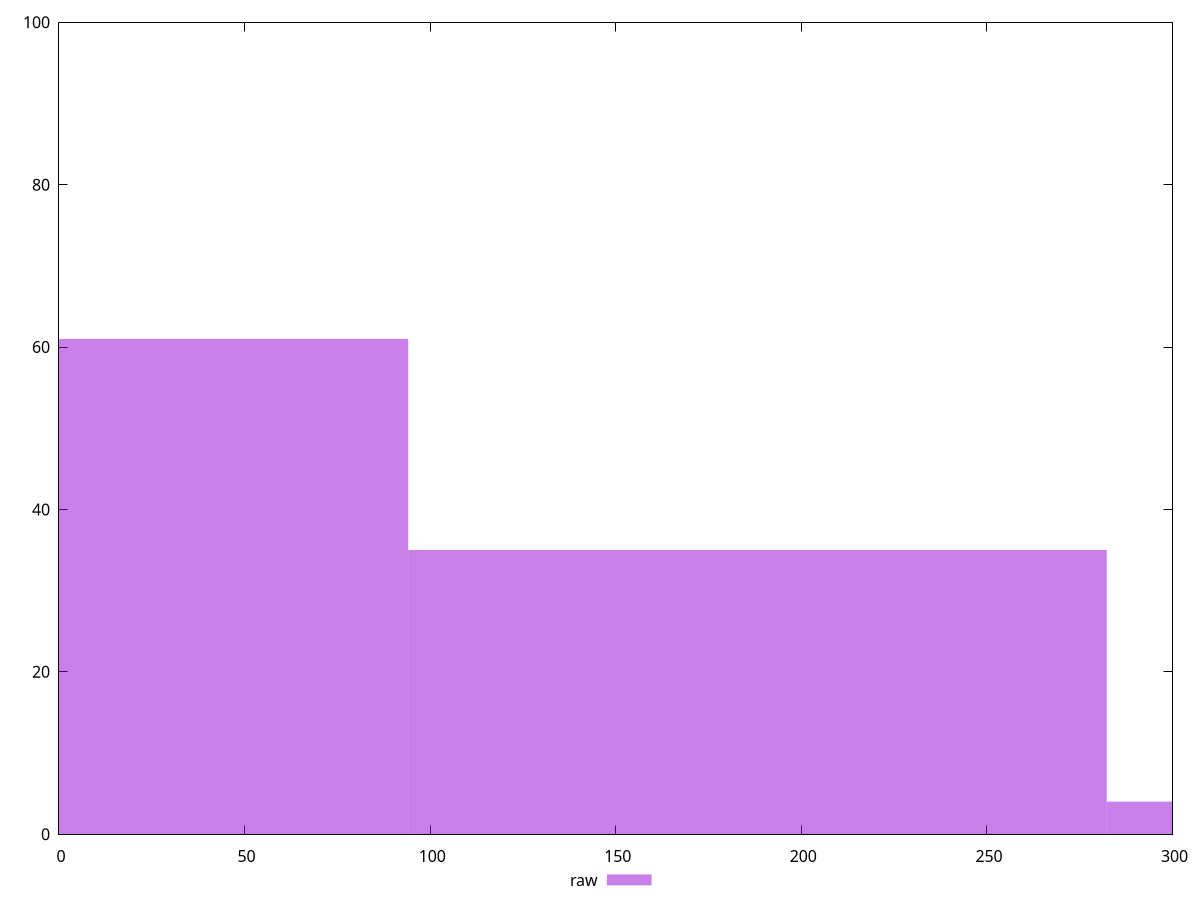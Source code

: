 reset

$raw <<EOF
188.18727965560345 35
0 61
376.3745593112069 4
EOF

set key outside below
set boxwidth 188.18727965560345
set xrange [0:300]
set yrange [0:100]
set trange [0:100]
set style fill transparent solid 0.5 noborder
set terminal svg size 640, 490 enhanced background rgb 'white'
set output "report_00020_2021-02-19T21:17:38.612Z2/unminified-javascript/samples/pages+cached+noadtech+nomedia+nocss/raw/histogram.svg"

plot $raw title "raw" with boxes

reset
